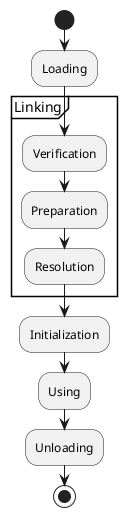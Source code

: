 @startuml
'https://plantuml.com/activity-diagram-beta

start
:Loading;
partition Linking {
:Verification;
:Preparation;
:Resolution;
}
:Initialization;
:Using;
:Unloading;
stop

@enduml
